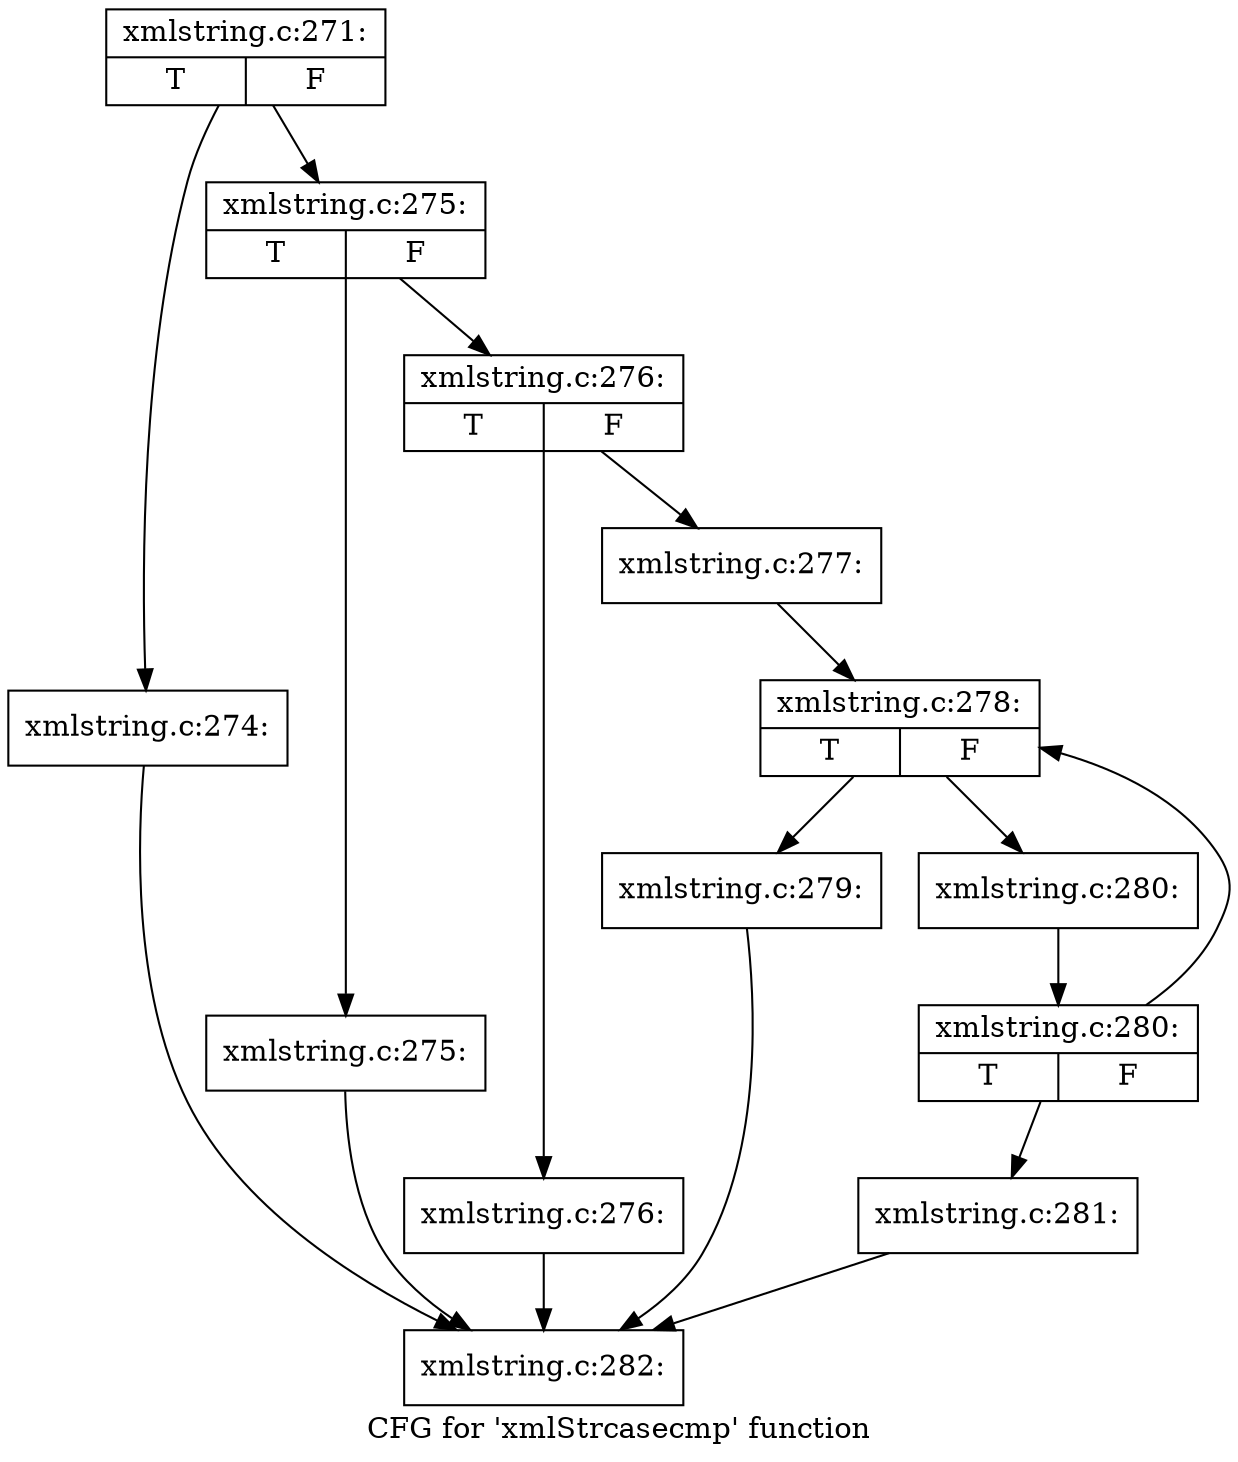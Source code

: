 digraph "CFG for 'xmlStrcasecmp' function" {
	label="CFG for 'xmlStrcasecmp' function";

	Node0x38c35a0 [shape=record,label="{xmlstring.c:271:|{<s0>T|<s1>F}}"];
	Node0x38c35a0 -> Node0x3899370;
	Node0x38c35a0 -> Node0x38993c0;
	Node0x3899370 [shape=record,label="{xmlstring.c:274:}"];
	Node0x3899370 -> Node0x3631ea0;
	Node0x38993c0 [shape=record,label="{xmlstring.c:275:|{<s0>T|<s1>F}}"];
	Node0x38993c0 -> Node0x38c3400;
	Node0x38993c0 -> Node0x38c3450;
	Node0x38c3400 [shape=record,label="{xmlstring.c:275:}"];
	Node0x38c3400 -> Node0x3631ea0;
	Node0x38c3450 [shape=record,label="{xmlstring.c:276:|{<s0>T|<s1>F}}"];
	Node0x38c3450 -> Node0x38cb640;
	Node0x38c3450 -> Node0x38cb690;
	Node0x38cb640 [shape=record,label="{xmlstring.c:276:}"];
	Node0x38cb640 -> Node0x3631ea0;
	Node0x38cb690 [shape=record,label="{xmlstring.c:277:}"];
	Node0x38cb690 -> Node0x38cbb50;
	Node0x38cbb50 [shape=record,label="{xmlstring.c:278:|{<s0>T|<s1>F}}"];
	Node0x38cbb50 -> Node0x38cd160;
	Node0x38cbb50 -> Node0x38cd1b0;
	Node0x38cd160 [shape=record,label="{xmlstring.c:279:}"];
	Node0x38cd160 -> Node0x3631ea0;
	Node0x38cd1b0 [shape=record,label="{xmlstring.c:280:}"];
	Node0x38cd1b0 -> Node0x38cbb00;
	Node0x38cbb00 [shape=record,label="{xmlstring.c:280:|{<s0>T|<s1>F}}"];
	Node0x38cbb00 -> Node0x38cbb50;
	Node0x38cbb00 -> Node0x38cbab0;
	Node0x38cbab0 [shape=record,label="{xmlstring.c:281:}"];
	Node0x38cbab0 -> Node0x3631ea0;
	Node0x3631ea0 [shape=record,label="{xmlstring.c:282:}"];
}
